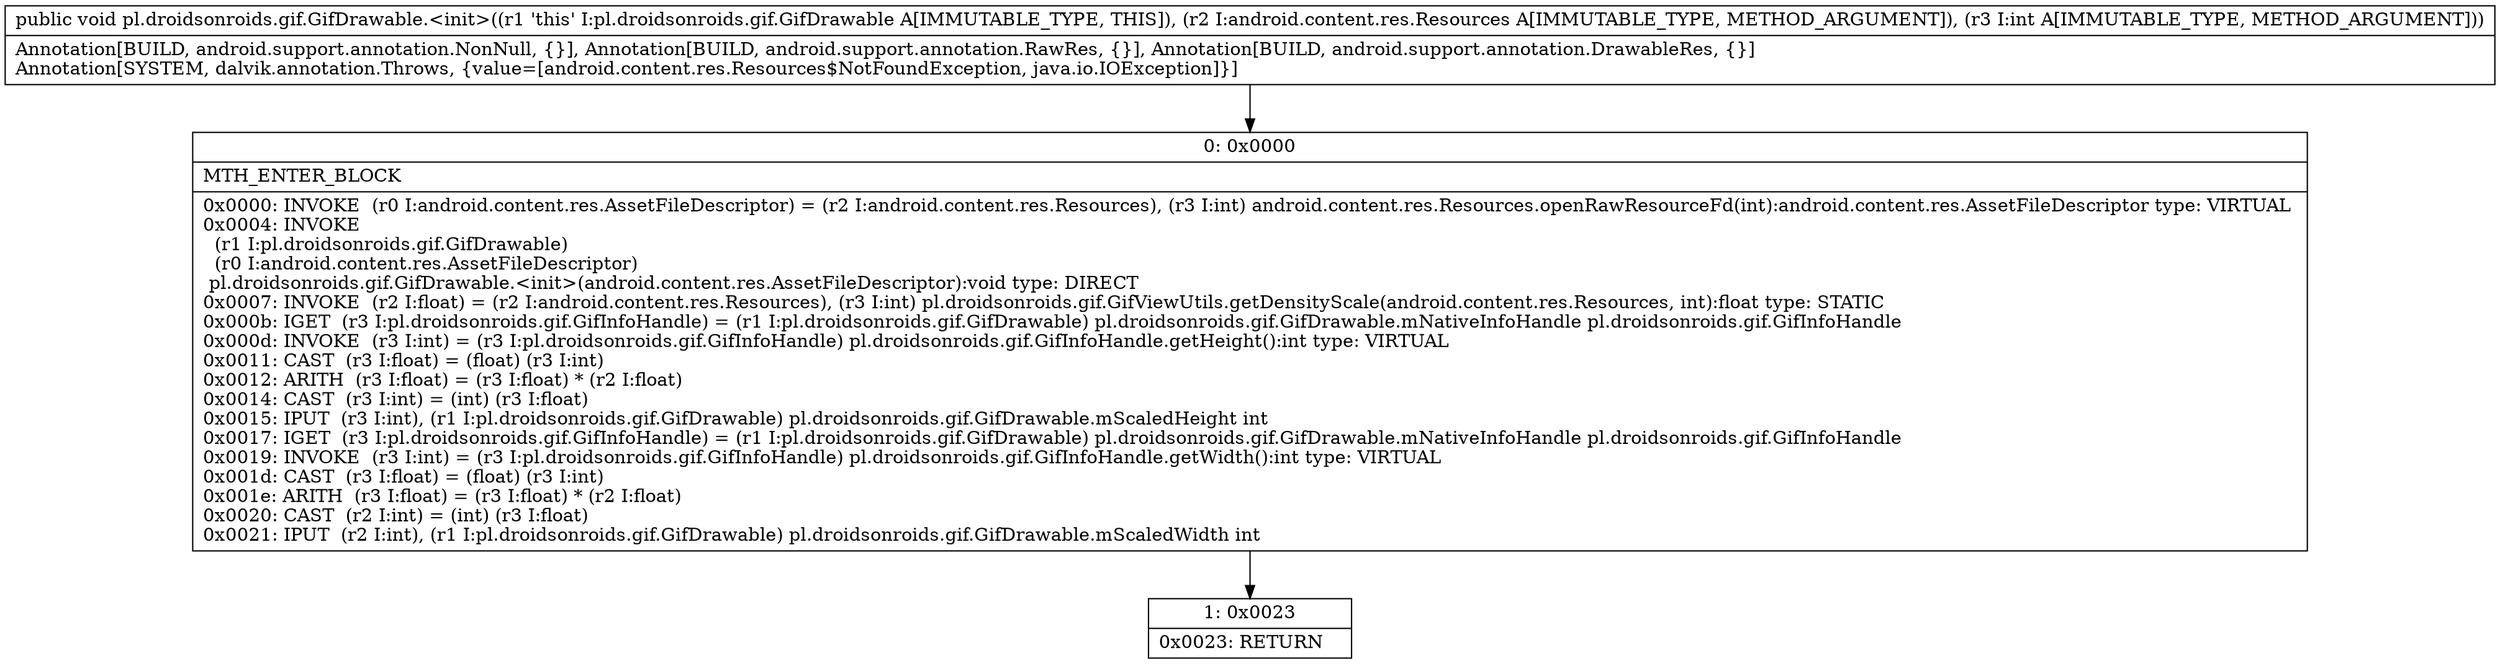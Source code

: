digraph "CFG forpl.droidsonroids.gif.GifDrawable.\<init\>(Landroid\/content\/res\/Resources;I)V" {
Node_0 [shape=record,label="{0\:\ 0x0000|MTH_ENTER_BLOCK\l|0x0000: INVOKE  (r0 I:android.content.res.AssetFileDescriptor) = (r2 I:android.content.res.Resources), (r3 I:int) android.content.res.Resources.openRawResourceFd(int):android.content.res.AssetFileDescriptor type: VIRTUAL \l0x0004: INVOKE  \l  (r1 I:pl.droidsonroids.gif.GifDrawable)\l  (r0 I:android.content.res.AssetFileDescriptor)\l pl.droidsonroids.gif.GifDrawable.\<init\>(android.content.res.AssetFileDescriptor):void type: DIRECT \l0x0007: INVOKE  (r2 I:float) = (r2 I:android.content.res.Resources), (r3 I:int) pl.droidsonroids.gif.GifViewUtils.getDensityScale(android.content.res.Resources, int):float type: STATIC \l0x000b: IGET  (r3 I:pl.droidsonroids.gif.GifInfoHandle) = (r1 I:pl.droidsonroids.gif.GifDrawable) pl.droidsonroids.gif.GifDrawable.mNativeInfoHandle pl.droidsonroids.gif.GifInfoHandle \l0x000d: INVOKE  (r3 I:int) = (r3 I:pl.droidsonroids.gif.GifInfoHandle) pl.droidsonroids.gif.GifInfoHandle.getHeight():int type: VIRTUAL \l0x0011: CAST  (r3 I:float) = (float) (r3 I:int) \l0x0012: ARITH  (r3 I:float) = (r3 I:float) * (r2 I:float) \l0x0014: CAST  (r3 I:int) = (int) (r3 I:float) \l0x0015: IPUT  (r3 I:int), (r1 I:pl.droidsonroids.gif.GifDrawable) pl.droidsonroids.gif.GifDrawable.mScaledHeight int \l0x0017: IGET  (r3 I:pl.droidsonroids.gif.GifInfoHandle) = (r1 I:pl.droidsonroids.gif.GifDrawable) pl.droidsonroids.gif.GifDrawable.mNativeInfoHandle pl.droidsonroids.gif.GifInfoHandle \l0x0019: INVOKE  (r3 I:int) = (r3 I:pl.droidsonroids.gif.GifInfoHandle) pl.droidsonroids.gif.GifInfoHandle.getWidth():int type: VIRTUAL \l0x001d: CAST  (r3 I:float) = (float) (r3 I:int) \l0x001e: ARITH  (r3 I:float) = (r3 I:float) * (r2 I:float) \l0x0020: CAST  (r2 I:int) = (int) (r3 I:float) \l0x0021: IPUT  (r2 I:int), (r1 I:pl.droidsonroids.gif.GifDrawable) pl.droidsonroids.gif.GifDrawable.mScaledWidth int \l}"];
Node_1 [shape=record,label="{1\:\ 0x0023|0x0023: RETURN   \l}"];
MethodNode[shape=record,label="{public void pl.droidsonroids.gif.GifDrawable.\<init\>((r1 'this' I:pl.droidsonroids.gif.GifDrawable A[IMMUTABLE_TYPE, THIS]), (r2 I:android.content.res.Resources A[IMMUTABLE_TYPE, METHOD_ARGUMENT]), (r3 I:int A[IMMUTABLE_TYPE, METHOD_ARGUMENT]))  | Annotation[BUILD, android.support.annotation.NonNull, \{\}], Annotation[BUILD, android.support.annotation.RawRes, \{\}], Annotation[BUILD, android.support.annotation.DrawableRes, \{\}]\lAnnotation[SYSTEM, dalvik.annotation.Throws, \{value=[android.content.res.Resources$NotFoundException, java.io.IOException]\}]\l}"];
MethodNode -> Node_0;
Node_0 -> Node_1;
}

